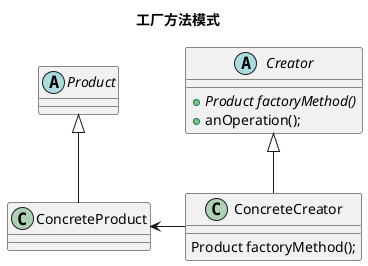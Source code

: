 @startuml
title 工厂方法模式
abstract class Product
class ConcreteProduct

Product <|-- ConcreteProduct

abstract class Creator{
    +{abstract} Product factoryMethod()
    +anOperation();
}
class ConcreteCreator{
    Product factoryMethod();
}
Creator <|-- ConcreteCreator
ConcreteProduct <- ConcreteCreator
@enduml

@startuml
title 抽象工厂模式

abstract class ProductA
class ConcreteProductA1
class ConcreteProductA2
ProductA <|-- ConcreteProductA1
ProductA <|-- ConcreteProductA2
abstract class ProductB
class ConcreteProductB1
class ConcreteProductB2
ProductB <|-- ConcreteProductB1
ProductB <|-- ConcreteProductB2

interface AbstractFactory{
    + ProductA createProductA();
    + ProductB createProductB();
}
class ConcreteFactoryA{
    ProductA createProductA();
    ProductB createProductB();
}
class ConcreteFactoryB{
  ProductA createProductA();
  ProductB createProductB();
}
AbstractFactory <|-- ConcreteFactoryA
AbstractFactory <|-- ConcreteFactoryB

ConcreteProductA1 <- ConcreteFactoryA
ConcreteProductA2 <- ConcreteFactoryA
ConcreteProductA1 <- ConcreteFactoryB
ConcreteProductA2 <- ConcreteFactoryB
ConcreteProductB1 <- ConcreteFactoryA
ConcreteProductB2 <- ConcreteFactoryA
ConcreteProductB1 <- ConcreteFactoryB
ConcreteProductB2 <- ConcreteFactoryB


@enduml